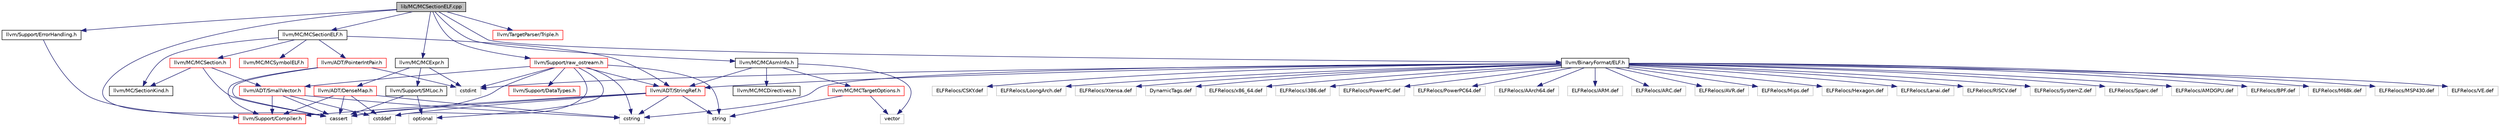 digraph "lib/MC/MCSectionELF.cpp"
{
 // LATEX_PDF_SIZE
  bgcolor="transparent";
  edge [fontname="Helvetica",fontsize="10",labelfontname="Helvetica",labelfontsize="10"];
  node [fontname="Helvetica",fontsize="10",shape=record];
  Node1 [label="lib/MC/MCSectionELF.cpp",height=0.2,width=0.4,color="black", fillcolor="grey75", style="filled", fontcolor="black",tooltip=" "];
  Node1 -> Node2 [color="midnightblue",fontsize="10",style="solid",fontname="Helvetica"];
  Node2 [label="llvm/MC/MCSectionELF.h",height=0.2,width=0.4,color="black",URL="$MCSectionELF_8h.html",tooltip=" "];
  Node2 -> Node3 [color="midnightblue",fontsize="10",style="solid",fontname="Helvetica"];
  Node3 [label="llvm/ADT/PointerIntPair.h",height=0.2,width=0.4,color="red",URL="$PointerIntPair_8h.html",tooltip=" "];
  Node3 -> Node4 [color="midnightblue",fontsize="10",style="solid",fontname="Helvetica"];
  Node4 [label="llvm/Support/Compiler.h",height=0.2,width=0.4,color="red",URL="$Compiler_8h.html",tooltip=" "];
  Node3 -> Node13 [color="midnightblue",fontsize="10",style="solid",fontname="Helvetica"];
  Node13 [label="cassert",height=0.2,width=0.4,color="grey75",tooltip=" "];
  Node3 -> Node17 [color="midnightblue",fontsize="10",style="solid",fontname="Helvetica"];
  Node17 [label="cstdint",height=0.2,width=0.4,color="grey75",tooltip=" "];
  Node2 -> Node19 [color="midnightblue",fontsize="10",style="solid",fontname="Helvetica"];
  Node19 [label="llvm/ADT/StringRef.h",height=0.2,width=0.4,color="red",URL="$StringRef_8h.html",tooltip=" "];
  Node19 -> Node4 [color="midnightblue",fontsize="10",style="solid",fontname="Helvetica"];
  Node19 -> Node13 [color="midnightblue",fontsize="10",style="solid",fontname="Helvetica"];
  Node19 -> Node21 [color="midnightblue",fontsize="10",style="solid",fontname="Helvetica"];
  Node21 [label="cstddef",height=0.2,width=0.4,color="grey75",tooltip=" "];
  Node19 -> Node29 [color="midnightblue",fontsize="10",style="solid",fontname="Helvetica"];
  Node29 [label="cstring",height=0.2,width=0.4,color="grey75",tooltip=" "];
  Node19 -> Node30 [color="midnightblue",fontsize="10",style="solid",fontname="Helvetica"];
  Node30 [label="string",height=0.2,width=0.4,color="grey75",tooltip=" "];
  Node2 -> Node32 [color="midnightblue",fontsize="10",style="solid",fontname="Helvetica"];
  Node32 [label="llvm/MC/MCSection.h",height=0.2,width=0.4,color="red",URL="$MCSection_8h.html",tooltip=" "];
  Node32 -> Node33 [color="midnightblue",fontsize="10",style="solid",fontname="Helvetica"];
  Node33 [label="llvm/ADT/SmallVector.h",height=0.2,width=0.4,color="red",URL="$SmallVector_8h.html",tooltip=" "];
  Node33 -> Node4 [color="midnightblue",fontsize="10",style="solid",fontname="Helvetica"];
  Node33 -> Node13 [color="midnightblue",fontsize="10",style="solid",fontname="Helvetica"];
  Node33 -> Node21 [color="midnightblue",fontsize="10",style="solid",fontname="Helvetica"];
  Node33 -> Node29 [color="midnightblue",fontsize="10",style="solid",fontname="Helvetica"];
  Node32 -> Node67 [color="midnightblue",fontsize="10",style="solid",fontname="Helvetica"];
  Node67 [label="llvm/MC/SectionKind.h",height=0.2,width=0.4,color="black",URL="$SectionKind_8h.html",tooltip=" "];
  Node32 -> Node13 [color="midnightblue",fontsize="10",style="solid",fontname="Helvetica"];
  Node2 -> Node68 [color="midnightblue",fontsize="10",style="solid",fontname="Helvetica"];
  Node68 [label="llvm/MC/MCSymbolELF.h",height=0.2,width=0.4,color="red",URL="$MCSymbolELF_8h.html",tooltip=" "];
  Node2 -> Node67 [color="midnightblue",fontsize="10",style="solid",fontname="Helvetica"];
  Node1 -> Node77 [color="midnightblue",fontsize="10",style="solid",fontname="Helvetica"];
  Node77 [label="llvm/BinaryFormat/ELF.h",height=0.2,width=0.4,color="black",URL="$BinaryFormat_2ELF_8h.html",tooltip=" "];
  Node77 -> Node19 [color="midnightblue",fontsize="10",style="solid",fontname="Helvetica"];
  Node77 -> Node17 [color="midnightblue",fontsize="10",style="solid",fontname="Helvetica"];
  Node77 -> Node29 [color="midnightblue",fontsize="10",style="solid",fontname="Helvetica"];
  Node77 -> Node78 [color="midnightblue",fontsize="10",style="solid",fontname="Helvetica"];
  Node78 [label="ELFRelocs/x86_64.def",height=0.2,width=0.4,color="grey75",tooltip=" "];
  Node77 -> Node79 [color="midnightblue",fontsize="10",style="solid",fontname="Helvetica"];
  Node79 [label="ELFRelocs/i386.def",height=0.2,width=0.4,color="grey75",tooltip=" "];
  Node77 -> Node80 [color="midnightblue",fontsize="10",style="solid",fontname="Helvetica"];
  Node80 [label="ELFRelocs/PowerPC.def",height=0.2,width=0.4,color="grey75",tooltip=" "];
  Node77 -> Node81 [color="midnightblue",fontsize="10",style="solid",fontname="Helvetica"];
  Node81 [label="ELFRelocs/PowerPC64.def",height=0.2,width=0.4,color="grey75",tooltip=" "];
  Node77 -> Node82 [color="midnightblue",fontsize="10",style="solid",fontname="Helvetica"];
  Node82 [label="ELFRelocs/AArch64.def",height=0.2,width=0.4,color="grey75",tooltip=" "];
  Node77 -> Node83 [color="midnightblue",fontsize="10",style="solid",fontname="Helvetica"];
  Node83 [label="ELFRelocs/ARM.def",height=0.2,width=0.4,color="grey75",tooltip=" "];
  Node77 -> Node84 [color="midnightblue",fontsize="10",style="solid",fontname="Helvetica"];
  Node84 [label="ELFRelocs/ARC.def",height=0.2,width=0.4,color="grey75",tooltip=" "];
  Node77 -> Node85 [color="midnightblue",fontsize="10",style="solid",fontname="Helvetica"];
  Node85 [label="ELFRelocs/AVR.def",height=0.2,width=0.4,color="grey75",tooltip=" "];
  Node77 -> Node86 [color="midnightblue",fontsize="10",style="solid",fontname="Helvetica"];
  Node86 [label="ELFRelocs/Mips.def",height=0.2,width=0.4,color="grey75",tooltip=" "];
  Node77 -> Node87 [color="midnightblue",fontsize="10",style="solid",fontname="Helvetica"];
  Node87 [label="ELFRelocs/Hexagon.def",height=0.2,width=0.4,color="grey75",tooltip=" "];
  Node77 -> Node88 [color="midnightblue",fontsize="10",style="solid",fontname="Helvetica"];
  Node88 [label="ELFRelocs/Lanai.def",height=0.2,width=0.4,color="grey75",tooltip=" "];
  Node77 -> Node89 [color="midnightblue",fontsize="10",style="solid",fontname="Helvetica"];
  Node89 [label="ELFRelocs/RISCV.def",height=0.2,width=0.4,color="grey75",tooltip=" "];
  Node77 -> Node90 [color="midnightblue",fontsize="10",style="solid",fontname="Helvetica"];
  Node90 [label="ELFRelocs/SystemZ.def",height=0.2,width=0.4,color="grey75",tooltip=" "];
  Node77 -> Node91 [color="midnightblue",fontsize="10",style="solid",fontname="Helvetica"];
  Node91 [label="ELFRelocs/Sparc.def",height=0.2,width=0.4,color="grey75",tooltip=" "];
  Node77 -> Node92 [color="midnightblue",fontsize="10",style="solid",fontname="Helvetica"];
  Node92 [label="ELFRelocs/AMDGPU.def",height=0.2,width=0.4,color="grey75",tooltip=" "];
  Node77 -> Node93 [color="midnightblue",fontsize="10",style="solid",fontname="Helvetica"];
  Node93 [label="ELFRelocs/BPF.def",height=0.2,width=0.4,color="grey75",tooltip=" "];
  Node77 -> Node94 [color="midnightblue",fontsize="10",style="solid",fontname="Helvetica"];
  Node94 [label="ELFRelocs/M68k.def",height=0.2,width=0.4,color="grey75",tooltip=" "];
  Node77 -> Node95 [color="midnightblue",fontsize="10",style="solid",fontname="Helvetica"];
  Node95 [label="ELFRelocs/MSP430.def",height=0.2,width=0.4,color="grey75",tooltip=" "];
  Node77 -> Node96 [color="midnightblue",fontsize="10",style="solid",fontname="Helvetica"];
  Node96 [label="ELFRelocs/VE.def",height=0.2,width=0.4,color="grey75",tooltip=" "];
  Node77 -> Node97 [color="midnightblue",fontsize="10",style="solid",fontname="Helvetica"];
  Node97 [label="ELFRelocs/CSKY.def",height=0.2,width=0.4,color="grey75",tooltip=" "];
  Node77 -> Node98 [color="midnightblue",fontsize="10",style="solid",fontname="Helvetica"];
  Node98 [label="ELFRelocs/LoongArch.def",height=0.2,width=0.4,color="grey75",tooltip=" "];
  Node77 -> Node99 [color="midnightblue",fontsize="10",style="solid",fontname="Helvetica"];
  Node99 [label="ELFRelocs/Xtensa.def",height=0.2,width=0.4,color="grey75",tooltip=" "];
  Node77 -> Node100 [color="midnightblue",fontsize="10",style="solid",fontname="Helvetica"];
  Node100 [label="DynamicTags.def",height=0.2,width=0.4,color="grey75",tooltip=" "];
  Node1 -> Node101 [color="midnightblue",fontsize="10",style="solid",fontname="Helvetica"];
  Node101 [label="llvm/MC/MCAsmInfo.h",height=0.2,width=0.4,color="black",URL="$MCAsmInfo_8h.html",tooltip=" "];
  Node101 -> Node19 [color="midnightblue",fontsize="10",style="solid",fontname="Helvetica"];
  Node101 -> Node102 [color="midnightblue",fontsize="10",style="solid",fontname="Helvetica"];
  Node102 [label="llvm/MC/MCDirectives.h",height=0.2,width=0.4,color="black",URL="$MCDirectives_8h.html",tooltip=" "];
  Node101 -> Node103 [color="midnightblue",fontsize="10",style="solid",fontname="Helvetica"];
  Node103 [label="llvm/MC/MCTargetOptions.h",height=0.2,width=0.4,color="red",URL="$MCTargetOptions_8h.html",tooltip=" "];
  Node103 -> Node30 [color="midnightblue",fontsize="10",style="solid",fontname="Helvetica"];
  Node103 -> Node59 [color="midnightblue",fontsize="10",style="solid",fontname="Helvetica"];
  Node59 [label="vector",height=0.2,width=0.4,color="grey75",tooltip=" "];
  Node101 -> Node59 [color="midnightblue",fontsize="10",style="solid",fontname="Helvetica"];
  Node1 -> Node71 [color="midnightblue",fontsize="10",style="solid",fontname="Helvetica"];
  Node71 [label="llvm/MC/MCExpr.h",height=0.2,width=0.4,color="black",URL="$MCExpr_8h.html",tooltip=" "];
  Node71 -> Node72 [color="midnightblue",fontsize="10",style="solid",fontname="Helvetica"];
  Node72 [label="llvm/ADT/DenseMap.h",height=0.2,width=0.4,color="red",URL="$DenseMap_8h.html",tooltip=" "];
  Node72 -> Node4 [color="midnightblue",fontsize="10",style="solid",fontname="Helvetica"];
  Node72 -> Node13 [color="midnightblue",fontsize="10",style="solid",fontname="Helvetica"];
  Node72 -> Node21 [color="midnightblue",fontsize="10",style="solid",fontname="Helvetica"];
  Node72 -> Node29 [color="midnightblue",fontsize="10",style="solid",fontname="Helvetica"];
  Node71 -> Node62 [color="midnightblue",fontsize="10",style="solid",fontname="Helvetica"];
  Node62 [label="llvm/Support/SMLoc.h",height=0.2,width=0.4,color="black",URL="$SMLoc_8h.html",tooltip=" "];
  Node62 -> Node13 [color="midnightblue",fontsize="10",style="solid",fontname="Helvetica"];
  Node62 -> Node26 [color="midnightblue",fontsize="10",style="solid",fontname="Helvetica"];
  Node26 [label="optional",height=0.2,width=0.4,color="grey75",tooltip=" "];
  Node71 -> Node17 [color="midnightblue",fontsize="10",style="solid",fontname="Helvetica"];
  Node1 -> Node51 [color="midnightblue",fontsize="10",style="solid",fontname="Helvetica"];
  Node51 [label="llvm/Support/ErrorHandling.h",height=0.2,width=0.4,color="black",URL="$Support_2ErrorHandling_8h.html",tooltip=" "];
  Node51 -> Node4 [color="midnightblue",fontsize="10",style="solid",fontname="Helvetica"];
  Node1 -> Node105 [color="midnightblue",fontsize="10",style="solid",fontname="Helvetica"];
  Node105 [label="llvm/Support/raw_ostream.h",height=0.2,width=0.4,color="red",URL="$raw__ostream_8h.html",tooltip=" "];
  Node105 -> Node33 [color="midnightblue",fontsize="10",style="solid",fontname="Helvetica"];
  Node105 -> Node19 [color="midnightblue",fontsize="10",style="solid",fontname="Helvetica"];
  Node105 -> Node8 [color="midnightblue",fontsize="10",style="solid",fontname="Helvetica"];
  Node8 [label="llvm/Support/DataTypes.h",height=0.2,width=0.4,color="red",URL="$Support_2DataTypes_8h.html",tooltip=" "];
  Node105 -> Node13 [color="midnightblue",fontsize="10",style="solid",fontname="Helvetica"];
  Node105 -> Node21 [color="midnightblue",fontsize="10",style="solid",fontname="Helvetica"];
  Node105 -> Node17 [color="midnightblue",fontsize="10",style="solid",fontname="Helvetica"];
  Node105 -> Node29 [color="midnightblue",fontsize="10",style="solid",fontname="Helvetica"];
  Node105 -> Node26 [color="midnightblue",fontsize="10",style="solid",fontname="Helvetica"];
  Node105 -> Node30 [color="midnightblue",fontsize="10",style="solid",fontname="Helvetica"];
  Node1 -> Node107 [color="midnightblue",fontsize="10",style="solid",fontname="Helvetica"];
  Node107 [label="llvm/TargetParser/Triple.h",height=0.2,width=0.4,color="red",URL="$Triple_8h.html",tooltip=" "];
  Node1 -> Node13 [color="midnightblue",fontsize="10",style="solid",fontname="Helvetica"];
}
